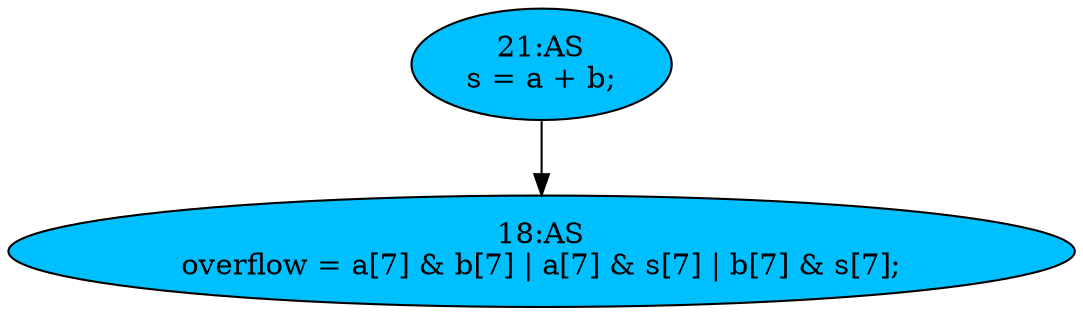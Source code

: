 strict digraph "compose( ,  )" {
	node [label="\N"];
	"21:AS"	[ast="<pyverilog.vparser.ast.Assign object at 0x7f30e677d710>",
		def_var="['s']",
		fillcolor=deepskyblue,
		label="21:AS
s = a + b;",
		statements="[]",
		style=filled,
		typ=Assign,
		use_var="['a', 'b']"];
	"18:AS"	[ast="<pyverilog.vparser.ast.Assign object at 0x7f30e670e590>",
		def_var="['overflow']",
		fillcolor=deepskyblue,
		label="18:AS
overflow = a[7] & b[7] | a[7] & s[7] | b[7] & s[7];",
		statements="[]",
		style=filled,
		typ=Assign,
		use_var="['a', 'b', 'a', 's', 'b', 's']"];
	"21:AS" -> "18:AS";
}
